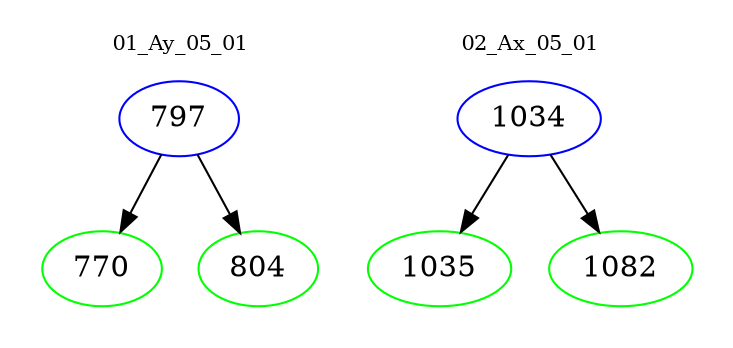 digraph{
subgraph cluster_0 {
color = white
label = "01_Ay_05_01";
fontsize=10;
T0_797 [label="797", color="blue"]
T0_797 -> T0_770 [color="black"]
T0_770 [label="770", color="green"]
T0_797 -> T0_804 [color="black"]
T0_804 [label="804", color="green"]
}
subgraph cluster_1 {
color = white
label = "02_Ax_05_01";
fontsize=10;
T1_1034 [label="1034", color="blue"]
T1_1034 -> T1_1035 [color="black"]
T1_1035 [label="1035", color="green"]
T1_1034 -> T1_1082 [color="black"]
T1_1082 [label="1082", color="green"]
}
}

